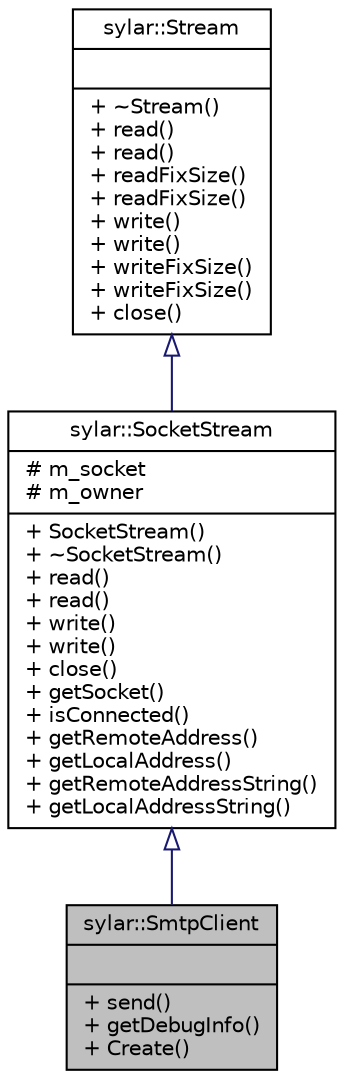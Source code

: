 digraph "sylar::SmtpClient"
{
 // LATEX_PDF_SIZE
  edge [fontname="Helvetica",fontsize="10",labelfontname="Helvetica",labelfontsize="10"];
  node [fontname="Helvetica",fontsize="10",shape=record];
  Node1 [label="{sylar::SmtpClient\n||+ send()\l+ getDebugInfo()\l+ Create()\l}",height=0.2,width=0.4,color="black", fillcolor="grey75", style="filled", fontcolor="black",tooltip=" "];
  Node2 -> Node1 [dir="back",color="midnightblue",fontsize="10",style="solid",arrowtail="onormal",fontname="Helvetica"];
  Node2 [label="{sylar::SocketStream\n|# m_socket\l# m_owner\l|+ SocketStream()\l+ ~SocketStream()\l+ read()\l+ read()\l+ write()\l+ write()\l+ close()\l+ getSocket()\l+ isConnected()\l+ getRemoteAddress()\l+ getLocalAddress()\l+ getRemoteAddressString()\l+ getLocalAddressString()\l}",height=0.2,width=0.4,color="black", fillcolor="white", style="filled",URL="$classsylar_1_1SocketStream.html",tooltip="Socket流"];
  Node3 -> Node2 [dir="back",color="midnightblue",fontsize="10",style="solid",arrowtail="onormal",fontname="Helvetica"];
  Node3 [label="{sylar::Stream\n||+ ~Stream()\l+ read()\l+ read()\l+ readFixSize()\l+ readFixSize()\l+ write()\l+ write()\l+ writeFixSize()\l+ writeFixSize()\l+ close()\l}",height=0.2,width=0.4,color="black", fillcolor="white", style="filled",URL="$classsylar_1_1Stream.html",tooltip="流结构"];
}
